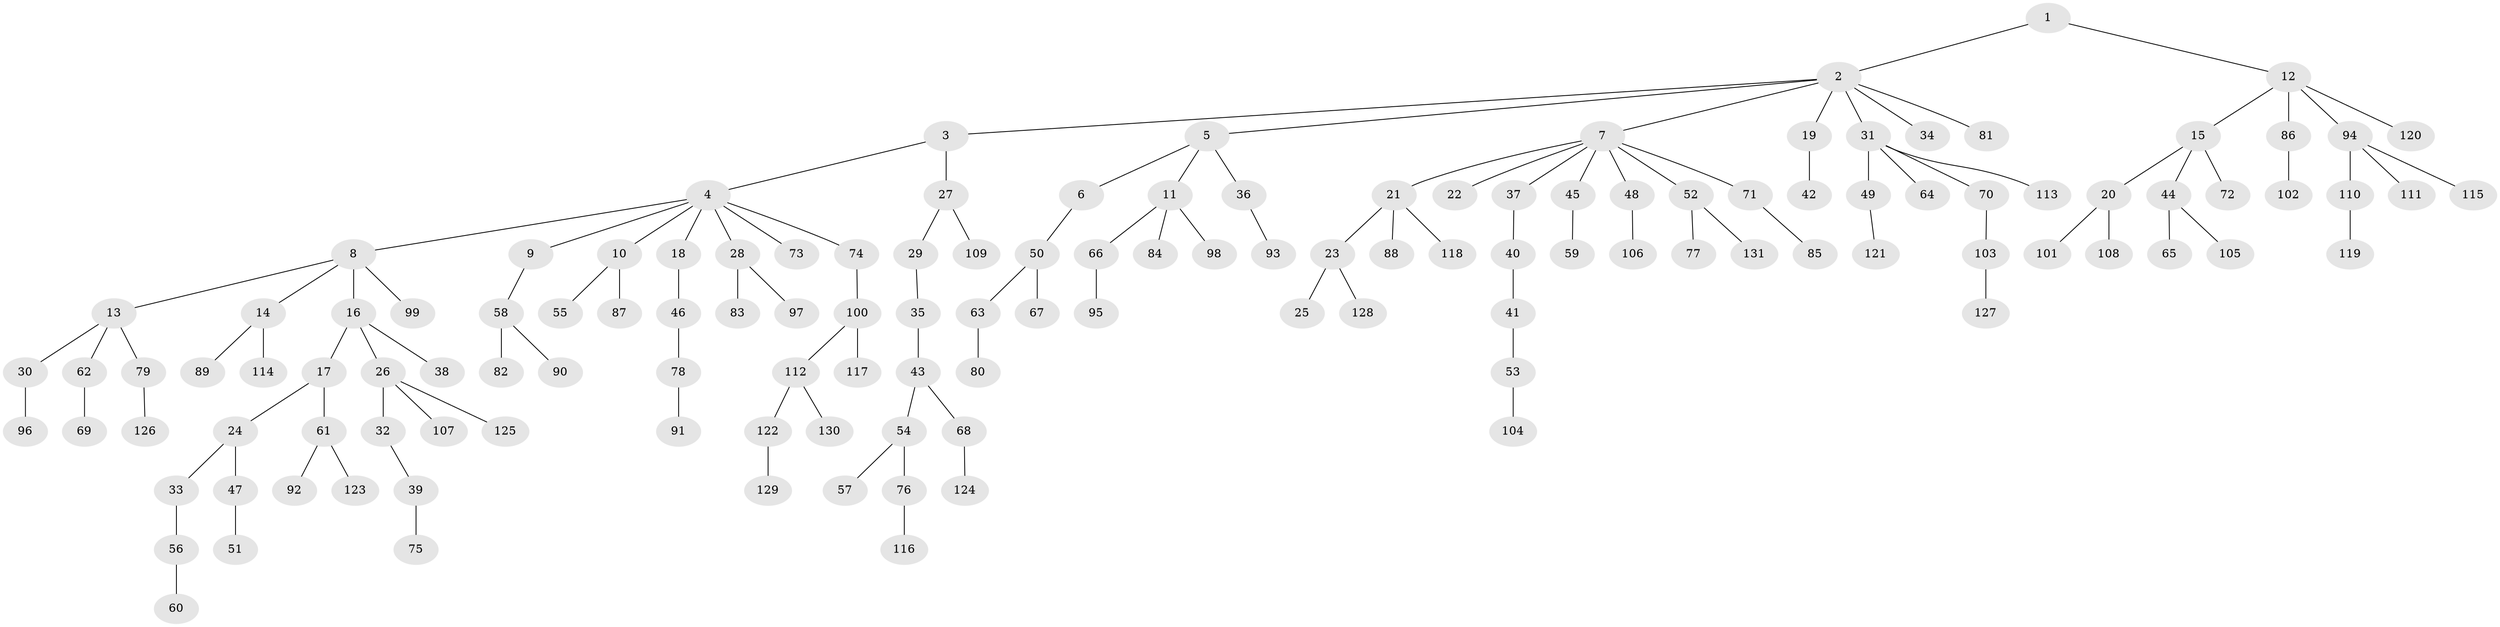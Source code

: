 // Generated by graph-tools (version 1.1) at 2025/37/03/09/25 02:37:08]
// undirected, 131 vertices, 130 edges
graph export_dot {
graph [start="1"]
  node [color=gray90,style=filled];
  1;
  2;
  3;
  4;
  5;
  6;
  7;
  8;
  9;
  10;
  11;
  12;
  13;
  14;
  15;
  16;
  17;
  18;
  19;
  20;
  21;
  22;
  23;
  24;
  25;
  26;
  27;
  28;
  29;
  30;
  31;
  32;
  33;
  34;
  35;
  36;
  37;
  38;
  39;
  40;
  41;
  42;
  43;
  44;
  45;
  46;
  47;
  48;
  49;
  50;
  51;
  52;
  53;
  54;
  55;
  56;
  57;
  58;
  59;
  60;
  61;
  62;
  63;
  64;
  65;
  66;
  67;
  68;
  69;
  70;
  71;
  72;
  73;
  74;
  75;
  76;
  77;
  78;
  79;
  80;
  81;
  82;
  83;
  84;
  85;
  86;
  87;
  88;
  89;
  90;
  91;
  92;
  93;
  94;
  95;
  96;
  97;
  98;
  99;
  100;
  101;
  102;
  103;
  104;
  105;
  106;
  107;
  108;
  109;
  110;
  111;
  112;
  113;
  114;
  115;
  116;
  117;
  118;
  119;
  120;
  121;
  122;
  123;
  124;
  125;
  126;
  127;
  128;
  129;
  130;
  131;
  1 -- 2;
  1 -- 12;
  2 -- 3;
  2 -- 5;
  2 -- 7;
  2 -- 19;
  2 -- 31;
  2 -- 34;
  2 -- 81;
  3 -- 4;
  3 -- 27;
  4 -- 8;
  4 -- 9;
  4 -- 10;
  4 -- 18;
  4 -- 28;
  4 -- 73;
  4 -- 74;
  5 -- 6;
  5 -- 11;
  5 -- 36;
  6 -- 50;
  7 -- 21;
  7 -- 22;
  7 -- 37;
  7 -- 45;
  7 -- 48;
  7 -- 52;
  7 -- 71;
  8 -- 13;
  8 -- 14;
  8 -- 16;
  8 -- 99;
  9 -- 58;
  10 -- 55;
  10 -- 87;
  11 -- 66;
  11 -- 84;
  11 -- 98;
  12 -- 15;
  12 -- 86;
  12 -- 94;
  12 -- 120;
  13 -- 30;
  13 -- 62;
  13 -- 79;
  14 -- 89;
  14 -- 114;
  15 -- 20;
  15 -- 44;
  15 -- 72;
  16 -- 17;
  16 -- 26;
  16 -- 38;
  17 -- 24;
  17 -- 61;
  18 -- 46;
  19 -- 42;
  20 -- 101;
  20 -- 108;
  21 -- 23;
  21 -- 88;
  21 -- 118;
  23 -- 25;
  23 -- 128;
  24 -- 33;
  24 -- 47;
  26 -- 32;
  26 -- 107;
  26 -- 125;
  27 -- 29;
  27 -- 109;
  28 -- 83;
  28 -- 97;
  29 -- 35;
  30 -- 96;
  31 -- 49;
  31 -- 64;
  31 -- 70;
  31 -- 113;
  32 -- 39;
  33 -- 56;
  35 -- 43;
  36 -- 93;
  37 -- 40;
  39 -- 75;
  40 -- 41;
  41 -- 53;
  43 -- 54;
  43 -- 68;
  44 -- 65;
  44 -- 105;
  45 -- 59;
  46 -- 78;
  47 -- 51;
  48 -- 106;
  49 -- 121;
  50 -- 63;
  50 -- 67;
  52 -- 77;
  52 -- 131;
  53 -- 104;
  54 -- 57;
  54 -- 76;
  56 -- 60;
  58 -- 82;
  58 -- 90;
  61 -- 92;
  61 -- 123;
  62 -- 69;
  63 -- 80;
  66 -- 95;
  68 -- 124;
  70 -- 103;
  71 -- 85;
  74 -- 100;
  76 -- 116;
  78 -- 91;
  79 -- 126;
  86 -- 102;
  94 -- 110;
  94 -- 111;
  94 -- 115;
  100 -- 112;
  100 -- 117;
  103 -- 127;
  110 -- 119;
  112 -- 122;
  112 -- 130;
  122 -- 129;
}
